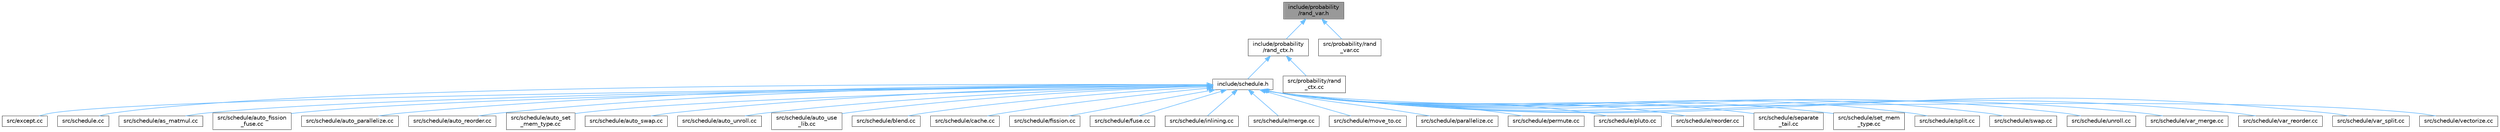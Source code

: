 digraph "include/probability/rand_var.h"
{
 // LATEX_PDF_SIZE
  bgcolor="transparent";
  edge [fontname=Helvetica,fontsize=10,labelfontname=Helvetica,labelfontsize=10];
  node [fontname=Helvetica,fontsize=10,shape=box,height=0.2,width=0.4];
  Node1 [label="include/probability\l/rand_var.h",height=0.2,width=0.4,color="gray40", fillcolor="grey60", style="filled", fontcolor="black",tooltip=" "];
  Node1 -> Node2 [dir="back",color="steelblue1",style="solid"];
  Node2 [label="include/probability\l/rand_ctx.h",height=0.2,width=0.4,color="grey40", fillcolor="white", style="filled",URL="$rand__ctx_8h.html",tooltip=" "];
  Node2 -> Node3 [dir="back",color="steelblue1",style="solid"];
  Node3 [label="include/schedule.h",height=0.2,width=0.4,color="grey40", fillcolor="white", style="filled",URL="$schedule_8h.html",tooltip=" "];
  Node3 -> Node4 [dir="back",color="steelblue1",style="solid"];
  Node4 [label="src/except.cc",height=0.2,width=0.4,color="grey40", fillcolor="white", style="filled",URL="$except_8cc.html",tooltip=" "];
  Node3 -> Node5 [dir="back",color="steelblue1",style="solid"];
  Node5 [label="src/schedule.cc",height=0.2,width=0.4,color="grey40", fillcolor="white", style="filled",URL="$schedule_8cc.html",tooltip=" "];
  Node3 -> Node6 [dir="back",color="steelblue1",style="solid"];
  Node6 [label="src/schedule/as_matmul.cc",height=0.2,width=0.4,color="grey40", fillcolor="white", style="filled",URL="$as__matmul_8cc.html",tooltip=" "];
  Node3 -> Node7 [dir="back",color="steelblue1",style="solid"];
  Node7 [label="src/schedule/auto_fission\l_fuse.cc",height=0.2,width=0.4,color="grey40", fillcolor="white", style="filled",URL="$auto__fission__fuse_8cc.html",tooltip=" "];
  Node3 -> Node8 [dir="back",color="steelblue1",style="solid"];
  Node8 [label="src/schedule/auto_parallelize.cc",height=0.2,width=0.4,color="grey40", fillcolor="white", style="filled",URL="$auto__parallelize_8cc.html",tooltip=" "];
  Node3 -> Node9 [dir="back",color="steelblue1",style="solid"];
  Node9 [label="src/schedule/auto_reorder.cc",height=0.2,width=0.4,color="grey40", fillcolor="white", style="filled",URL="$auto__reorder_8cc.html",tooltip=" "];
  Node3 -> Node10 [dir="back",color="steelblue1",style="solid"];
  Node10 [label="src/schedule/auto_set\l_mem_type.cc",height=0.2,width=0.4,color="grey40", fillcolor="white", style="filled",URL="$auto__set__mem__type_8cc.html",tooltip=" "];
  Node3 -> Node11 [dir="back",color="steelblue1",style="solid"];
  Node11 [label="src/schedule/auto_swap.cc",height=0.2,width=0.4,color="grey40", fillcolor="white", style="filled",URL="$auto__swap_8cc.html",tooltip=" "];
  Node3 -> Node12 [dir="back",color="steelblue1",style="solid"];
  Node12 [label="src/schedule/auto_unroll.cc",height=0.2,width=0.4,color="grey40", fillcolor="white", style="filled",URL="$auto__unroll_8cc.html",tooltip=" "];
  Node3 -> Node13 [dir="back",color="steelblue1",style="solid"];
  Node13 [label="src/schedule/auto_use\l_lib.cc",height=0.2,width=0.4,color="grey40", fillcolor="white", style="filled",URL="$auto__use__lib_8cc.html",tooltip=" "];
  Node3 -> Node14 [dir="back",color="steelblue1",style="solid"];
  Node14 [label="src/schedule/blend.cc",height=0.2,width=0.4,color="grey40", fillcolor="white", style="filled",URL="$blend_8cc.html",tooltip=" "];
  Node3 -> Node15 [dir="back",color="steelblue1",style="solid"];
  Node15 [label="src/schedule/cache.cc",height=0.2,width=0.4,color="grey40", fillcolor="white", style="filled",URL="$cache_8cc.html",tooltip=" "];
  Node3 -> Node16 [dir="back",color="steelblue1",style="solid"];
  Node16 [label="src/schedule/fission.cc",height=0.2,width=0.4,color="grey40", fillcolor="white", style="filled",URL="$fission_8cc.html",tooltip=" "];
  Node3 -> Node17 [dir="back",color="steelblue1",style="solid"];
  Node17 [label="src/schedule/fuse.cc",height=0.2,width=0.4,color="grey40", fillcolor="white", style="filled",URL="$fuse_8cc.html",tooltip=" "];
  Node3 -> Node18 [dir="back",color="steelblue1",style="solid"];
  Node18 [label="src/schedule/inlining.cc",height=0.2,width=0.4,color="grey40", fillcolor="white", style="filled",URL="$inlining_8cc.html",tooltip=" "];
  Node3 -> Node19 [dir="back",color="steelblue1",style="solid"];
  Node19 [label="src/schedule/merge.cc",height=0.2,width=0.4,color="grey40", fillcolor="white", style="filled",URL="$merge_8cc.html",tooltip=" "];
  Node3 -> Node20 [dir="back",color="steelblue1",style="solid"];
  Node20 [label="src/schedule/move_to.cc",height=0.2,width=0.4,color="grey40", fillcolor="white", style="filled",URL="$move__to_8cc.html",tooltip=" "];
  Node3 -> Node21 [dir="back",color="steelblue1",style="solid"];
  Node21 [label="src/schedule/parallelize.cc",height=0.2,width=0.4,color="grey40", fillcolor="white", style="filled",URL="$parallelize_8cc.html",tooltip=" "];
  Node3 -> Node22 [dir="back",color="steelblue1",style="solid"];
  Node22 [label="src/schedule/permute.cc",height=0.2,width=0.4,color="grey40", fillcolor="white", style="filled",URL="$permute_8cc.html",tooltip=" "];
  Node3 -> Node23 [dir="back",color="steelblue1",style="solid"];
  Node23 [label="src/schedule/pluto.cc",height=0.2,width=0.4,color="grey40", fillcolor="white", style="filled",URL="$pluto_8cc.html",tooltip=" "];
  Node3 -> Node24 [dir="back",color="steelblue1",style="solid"];
  Node24 [label="src/schedule/reorder.cc",height=0.2,width=0.4,color="grey40", fillcolor="white", style="filled",URL="$reorder_8cc.html",tooltip=" "];
  Node3 -> Node25 [dir="back",color="steelblue1",style="solid"];
  Node25 [label="src/schedule/separate\l_tail.cc",height=0.2,width=0.4,color="grey40", fillcolor="white", style="filled",URL="$separate__tail_8cc.html",tooltip=" "];
  Node3 -> Node26 [dir="back",color="steelblue1",style="solid"];
  Node26 [label="src/schedule/set_mem\l_type.cc",height=0.2,width=0.4,color="grey40", fillcolor="white", style="filled",URL="$set__mem__type_8cc.html",tooltip=" "];
  Node3 -> Node27 [dir="back",color="steelblue1",style="solid"];
  Node27 [label="src/schedule/split.cc",height=0.2,width=0.4,color="grey40", fillcolor="white", style="filled",URL="$split_8cc.html",tooltip=" "];
  Node3 -> Node28 [dir="back",color="steelblue1",style="solid"];
  Node28 [label="src/schedule/swap.cc",height=0.2,width=0.4,color="grey40", fillcolor="white", style="filled",URL="$swap_8cc.html",tooltip=" "];
  Node3 -> Node29 [dir="back",color="steelblue1",style="solid"];
  Node29 [label="src/schedule/unroll.cc",height=0.2,width=0.4,color="grey40", fillcolor="white", style="filled",URL="$unroll_8cc.html",tooltip=" "];
  Node3 -> Node30 [dir="back",color="steelblue1",style="solid"];
  Node30 [label="src/schedule/var_merge.cc",height=0.2,width=0.4,color="grey40", fillcolor="white", style="filled",URL="$var__merge_8cc.html",tooltip=" "];
  Node3 -> Node31 [dir="back",color="steelblue1",style="solid"];
  Node31 [label="src/schedule/var_reorder.cc",height=0.2,width=0.4,color="grey40", fillcolor="white", style="filled",URL="$var__reorder_8cc.html",tooltip=" "];
  Node3 -> Node32 [dir="back",color="steelblue1",style="solid"];
  Node32 [label="src/schedule/var_split.cc",height=0.2,width=0.4,color="grey40", fillcolor="white", style="filled",URL="$var__split_8cc.html",tooltip=" "];
  Node3 -> Node33 [dir="back",color="steelblue1",style="solid"];
  Node33 [label="src/schedule/vectorize.cc",height=0.2,width=0.4,color="grey40", fillcolor="white", style="filled",URL="$vectorize_8cc.html",tooltip=" "];
  Node2 -> Node34 [dir="back",color="steelblue1",style="solid"];
  Node34 [label="src/probability/rand\l_ctx.cc",height=0.2,width=0.4,color="grey40", fillcolor="white", style="filled",URL="$rand__ctx_8cc.html",tooltip=" "];
  Node1 -> Node35 [dir="back",color="steelblue1",style="solid"];
  Node35 [label="src/probability/rand\l_var.cc",height=0.2,width=0.4,color="grey40", fillcolor="white", style="filled",URL="$rand__var_8cc.html",tooltip=" "];
}
